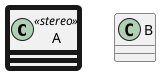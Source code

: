 {
  "sha1": "rbrwhjmy0y5jeotzqlantqo679echhe",
  "insertion": {
    "when": "2024-06-04T17:28:43.553Z",
    "user": "plantuml@gmail.com"
  }
}
@startuml
skinparam classBorderThickness<<stereo>> 5
class A <<stereo>>
class B
@enduml
